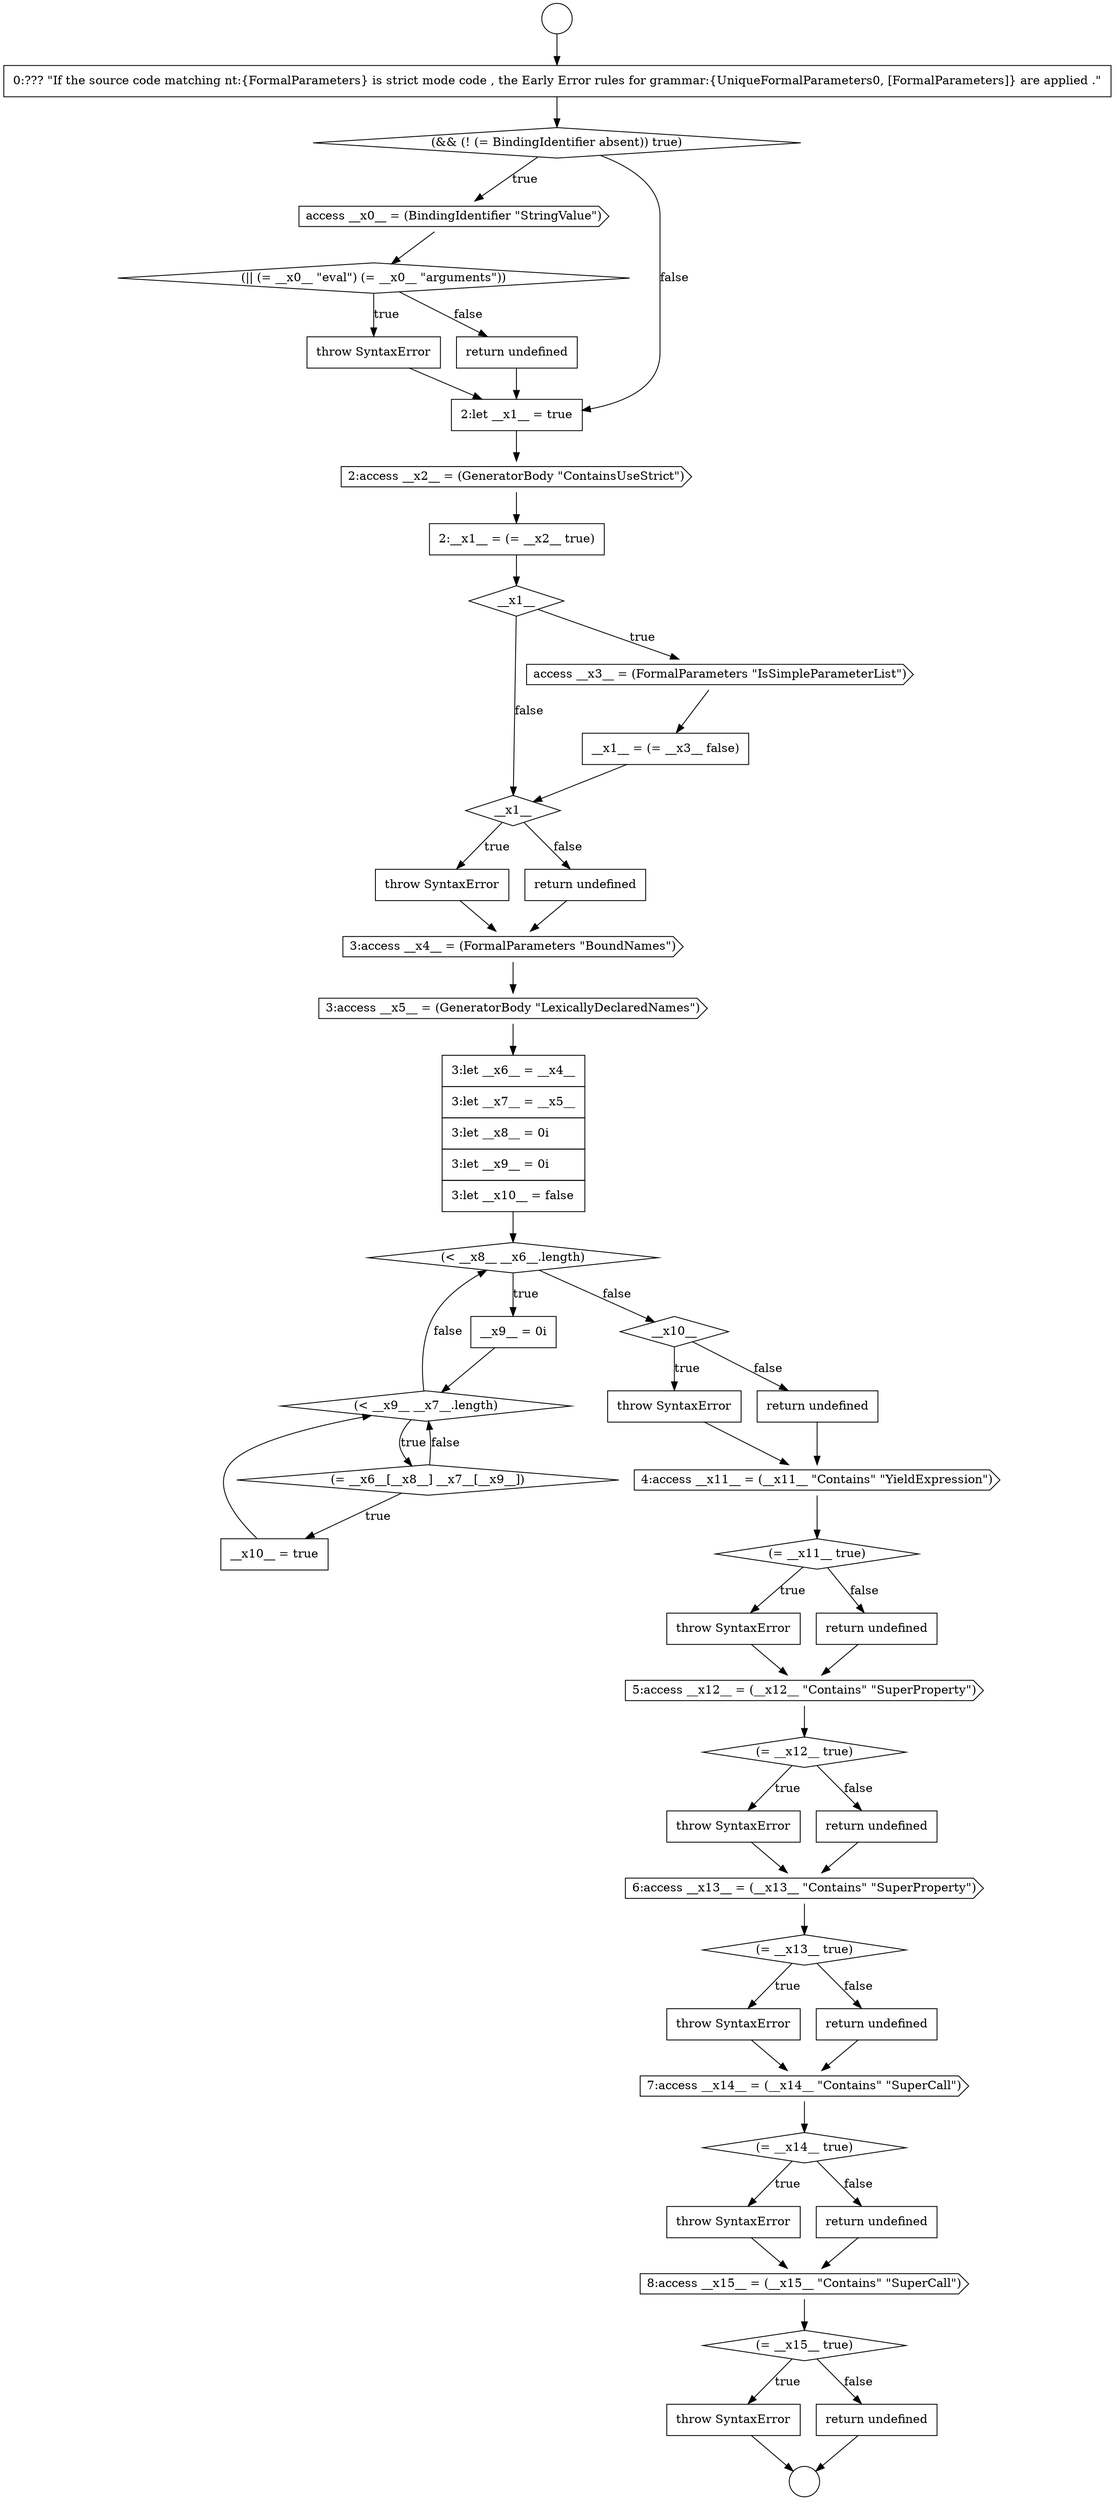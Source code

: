 digraph {
  node20507 [shape=cds, label=<<font color="black">5:access __x12__ = (__x12__ &quot;Contains&quot; &quot;SuperProperty&quot;)</font>> color="black" fillcolor="white" style=filled]
  node20488 [shape=none, margin=0, label=<<font color="black">
    <table border="0" cellborder="1" cellspacing="0" cellpadding="10">
      <tr><td align="left">__x1__ = (= __x3__ false)</td></tr>
    </table>
  </font>> color="black" fillcolor="white" style=filled]
  node20494 [shape=none, margin=0, label=<<font color="black">
    <table border="0" cellborder="1" cellspacing="0" cellpadding="10">
      <tr><td align="left">3:let __x6__ = __x4__</td></tr>
      <tr><td align="left">3:let __x7__ = __x5__</td></tr>
      <tr><td align="left">3:let __x8__ = 0i</td></tr>
      <tr><td align="left">3:let __x9__ = 0i</td></tr>
      <tr><td align="left">3:let __x10__ = false</td></tr>
    </table>
  </font>> color="black" fillcolor="white" style=filled]
  node20499 [shape=none, margin=0, label=<<font color="black">
    <table border="0" cellborder="1" cellspacing="0" cellpadding="10">
      <tr><td align="left">__x10__ = true</td></tr>
    </table>
  </font>> color="black" fillcolor="white" style=filled]
  node20504 [shape=diamond, label=<<font color="black">(= __x11__ true)</font>> color="black" fillcolor="white" style=filled]
  node20476 [shape=circle label=" " color="black" fillcolor="white" style=filled]
  node20490 [shape=none, margin=0, label=<<font color="black">
    <table border="0" cellborder="1" cellspacing="0" cellpadding="10">
      <tr><td align="left">throw SyntaxError</td></tr>
    </table>
  </font>> color="black" fillcolor="white" style=filled]
  node20509 [shape=none, margin=0, label=<<font color="black">
    <table border="0" cellborder="1" cellspacing="0" cellpadding="10">
      <tr><td align="left">throw SyntaxError</td></tr>
    </table>
  </font>> color="black" fillcolor="white" style=filled]
  node20496 [shape=none, margin=0, label=<<font color="black">
    <table border="0" cellborder="1" cellspacing="0" cellpadding="10">
      <tr><td align="left">__x9__ = 0i</td></tr>
    </table>
  </font>> color="black" fillcolor="white" style=filled]
  node20498 [shape=diamond, label=<<font color="black">(= __x6__[__x8__] __x7__[__x9__])</font>> color="black" fillcolor="white" style=filled]
  node20505 [shape=none, margin=0, label=<<font color="black">
    <table border="0" cellborder="1" cellspacing="0" cellpadding="10">
      <tr><td align="left">throw SyntaxError</td></tr>
    </table>
  </font>> color="black" fillcolor="white" style=filled]
  node20503 [shape=cds, label=<<font color="black">4:access __x11__ = (__x11__ &quot;Contains&quot; &quot;YieldExpression&quot;)</font>> color="black" fillcolor="white" style=filled]
  node20516 [shape=diamond, label=<<font color="black">(= __x14__ true)</font>> color="black" fillcolor="white" style=filled]
  node20520 [shape=diamond, label=<<font color="black">(= __x15__ true)</font>> color="black" fillcolor="white" style=filled]
  node20484 [shape=cds, label=<<font color="black">2:access __x2__ = (GeneratorBody &quot;ContainsUseStrict&quot;)</font>> color="black" fillcolor="white" style=filled]
  node20477 [shape=none, margin=0, label=<<font color="black">
    <table border="0" cellborder="1" cellspacing="0" cellpadding="10">
      <tr><td align="left">0:??? &quot;If the source code matching nt:{FormalParameters} is strict mode code , the Early Error rules for grammar:{UniqueFormalParameters0, [FormalParameters]} are applied .&quot;</td></tr>
    </table>
  </font>> color="black" fillcolor="white" style=filled]
  node20511 [shape=cds, label=<<font color="black">6:access __x13__ = (__x13__ &quot;Contains&quot; &quot;SuperProperty&quot;)</font>> color="black" fillcolor="white" style=filled]
  node20508 [shape=diamond, label=<<font color="black">(= __x12__ true)</font>> color="black" fillcolor="white" style=filled]
  node20480 [shape=diamond, label=<<font color="black">(|| (= __x0__ &quot;eval&quot;) (= __x0__ &quot;arguments&quot;))</font>> color="black" fillcolor="white" style=filled]
  node20500 [shape=diamond, label=<<font color="black">__x10__</font>> color="black" fillcolor="white" style=filled]
  node20485 [shape=none, margin=0, label=<<font color="black">
    <table border="0" cellborder="1" cellspacing="0" cellpadding="10">
      <tr><td align="left">2:__x1__ = (= __x2__ true)</td></tr>
    </table>
  </font>> color="black" fillcolor="white" style=filled]
  node20517 [shape=none, margin=0, label=<<font color="black">
    <table border="0" cellborder="1" cellspacing="0" cellpadding="10">
      <tr><td align="left">throw SyntaxError</td></tr>
    </table>
  </font>> color="black" fillcolor="white" style=filled]
  node20521 [shape=none, margin=0, label=<<font color="black">
    <table border="0" cellborder="1" cellspacing="0" cellpadding="10">
      <tr><td align="left">throw SyntaxError</td></tr>
    </table>
  </font>> color="black" fillcolor="white" style=filled]
  node20481 [shape=none, margin=0, label=<<font color="black">
    <table border="0" cellborder="1" cellspacing="0" cellpadding="10">
      <tr><td align="left">throw SyntaxError</td></tr>
    </table>
  </font>> color="black" fillcolor="white" style=filled]
  node20513 [shape=none, margin=0, label=<<font color="black">
    <table border="0" cellborder="1" cellspacing="0" cellpadding="10">
      <tr><td align="left">throw SyntaxError</td></tr>
    </table>
  </font>> color="black" fillcolor="white" style=filled]
  node20493 [shape=cds, label=<<font color="black">3:access __x5__ = (GeneratorBody &quot;LexicallyDeclaredNames&quot;)</font>> color="black" fillcolor="white" style=filled]
  node20510 [shape=none, margin=0, label=<<font color="black">
    <table border="0" cellborder="1" cellspacing="0" cellpadding="10">
      <tr><td align="left">return undefined</td></tr>
    </table>
  </font>> color="black" fillcolor="white" style=filled]
  node20486 [shape=diamond, label=<<font color="black">__x1__</font>> color="black" fillcolor="white" style=filled]
  node20475 [shape=circle label=" " color="black" fillcolor="white" style=filled]
  node20501 [shape=none, margin=0, label=<<font color="black">
    <table border="0" cellborder="1" cellspacing="0" cellpadding="10">
      <tr><td align="left">throw SyntaxError</td></tr>
    </table>
  </font>> color="black" fillcolor="white" style=filled]
  node20518 [shape=none, margin=0, label=<<font color="black">
    <table border="0" cellborder="1" cellspacing="0" cellpadding="10">
      <tr><td align="left">return undefined</td></tr>
    </table>
  </font>> color="black" fillcolor="white" style=filled]
  node20482 [shape=none, margin=0, label=<<font color="black">
    <table border="0" cellborder="1" cellspacing="0" cellpadding="10">
      <tr><td align="left">return undefined</td></tr>
    </table>
  </font>> color="black" fillcolor="white" style=filled]
  node20479 [shape=cds, label=<<font color="black">access __x0__ = (BindingIdentifier &quot;StringValue&quot;)</font>> color="black" fillcolor="white" style=filled]
  node20497 [shape=diamond, label=<<font color="black">(&lt; __x9__ __x7__.length)</font>> color="black" fillcolor="white" style=filled]
  node20522 [shape=none, margin=0, label=<<font color="black">
    <table border="0" cellborder="1" cellspacing="0" cellpadding="10">
      <tr><td align="left">return undefined</td></tr>
    </table>
  </font>> color="black" fillcolor="white" style=filled]
  node20514 [shape=none, margin=0, label=<<font color="black">
    <table border="0" cellborder="1" cellspacing="0" cellpadding="10">
      <tr><td align="left">return undefined</td></tr>
    </table>
  </font>> color="black" fillcolor="white" style=filled]
  node20506 [shape=none, margin=0, label=<<font color="black">
    <table border="0" cellborder="1" cellspacing="0" cellpadding="10">
      <tr><td align="left">return undefined</td></tr>
    </table>
  </font>> color="black" fillcolor="white" style=filled]
  node20489 [shape=diamond, label=<<font color="black">__x1__</font>> color="black" fillcolor="white" style=filled]
  node20483 [shape=none, margin=0, label=<<font color="black">
    <table border="0" cellborder="1" cellspacing="0" cellpadding="10">
      <tr><td align="left">2:let __x1__ = true</td></tr>
    </table>
  </font>> color="black" fillcolor="white" style=filled]
  node20519 [shape=cds, label=<<font color="black">8:access __x15__ = (__x15__ &quot;Contains&quot; &quot;SuperCall&quot;)</font>> color="black" fillcolor="white" style=filled]
  node20478 [shape=diamond, label=<<font color="black">(&amp;&amp; (! (= BindingIdentifier absent)) true)</font>> color="black" fillcolor="white" style=filled]
  node20502 [shape=none, margin=0, label=<<font color="black">
    <table border="0" cellborder="1" cellspacing="0" cellpadding="10">
      <tr><td align="left">return undefined</td></tr>
    </table>
  </font>> color="black" fillcolor="white" style=filled]
  node20487 [shape=cds, label=<<font color="black">access __x3__ = (FormalParameters &quot;IsSimpleParameterList&quot;)</font>> color="black" fillcolor="white" style=filled]
  node20491 [shape=none, margin=0, label=<<font color="black">
    <table border="0" cellborder="1" cellspacing="0" cellpadding="10">
      <tr><td align="left">return undefined</td></tr>
    </table>
  </font>> color="black" fillcolor="white" style=filled]
  node20495 [shape=diamond, label=<<font color="black">(&lt; __x8__ __x6__.length)</font>> color="black" fillcolor="white" style=filled]
  node20492 [shape=cds, label=<<font color="black">3:access __x4__ = (FormalParameters &quot;BoundNames&quot;)</font>> color="black" fillcolor="white" style=filled]
  node20515 [shape=cds, label=<<font color="black">7:access __x14__ = (__x14__ &quot;Contains&quot; &quot;SuperCall&quot;)</font>> color="black" fillcolor="white" style=filled]
  node20512 [shape=diamond, label=<<font color="black">(= __x13__ true)</font>> color="black" fillcolor="white" style=filled]
  node20517 -> node20519 [ color="black"]
  node20488 -> node20489 [ color="black"]
  node20491 -> node20492 [ color="black"]
  node20478 -> node20479 [label=<<font color="black">true</font>> color="black"]
  node20478 -> node20483 [label=<<font color="black">false</font>> color="black"]
  node20518 -> node20519 [ color="black"]
  node20519 -> node20520 [ color="black"]
  node20493 -> node20494 [ color="black"]
  node20511 -> node20512 [ color="black"]
  node20480 -> node20481 [label=<<font color="black">true</font>> color="black"]
  node20480 -> node20482 [label=<<font color="black">false</font>> color="black"]
  node20513 -> node20515 [ color="black"]
  node20479 -> node20480 [ color="black"]
  node20510 -> node20511 [ color="black"]
  node20486 -> node20487 [label=<<font color="black">true</font>> color="black"]
  node20486 -> node20489 [label=<<font color="black">false</font>> color="black"]
  node20483 -> node20484 [ color="black"]
  node20498 -> node20499 [label=<<font color="black">true</font>> color="black"]
  node20498 -> node20497 [label=<<font color="black">false</font>> color="black"]
  node20492 -> node20493 [ color="black"]
  node20494 -> node20495 [ color="black"]
  node20509 -> node20511 [ color="black"]
  node20477 -> node20478 [ color="black"]
  node20508 -> node20509 [label=<<font color="black">true</font>> color="black"]
  node20508 -> node20510 [label=<<font color="black">false</font>> color="black"]
  node20482 -> node20483 [ color="black"]
  node20475 -> node20477 [ color="black"]
  node20512 -> node20513 [label=<<font color="black">true</font>> color="black"]
  node20512 -> node20514 [label=<<font color="black">false</font>> color="black"]
  node20481 -> node20483 [ color="black"]
  node20516 -> node20517 [label=<<font color="black">true</font>> color="black"]
  node20516 -> node20518 [label=<<font color="black">false</font>> color="black"]
  node20514 -> node20515 [ color="black"]
  node20495 -> node20496 [label=<<font color="black">true</font>> color="black"]
  node20495 -> node20500 [label=<<font color="black">false</font>> color="black"]
  node20502 -> node20503 [ color="black"]
  node20496 -> node20497 [ color="black"]
  node20490 -> node20492 [ color="black"]
  node20515 -> node20516 [ color="black"]
  node20485 -> node20486 [ color="black"]
  node20505 -> node20507 [ color="black"]
  node20503 -> node20504 [ color="black"]
  node20487 -> node20488 [ color="black"]
  node20484 -> node20485 [ color="black"]
  node20501 -> node20503 [ color="black"]
  node20522 -> node20476 [ color="black"]
  node20520 -> node20521 [label=<<font color="black">true</font>> color="black"]
  node20520 -> node20522 [label=<<font color="black">false</font>> color="black"]
  node20500 -> node20501 [label=<<font color="black">true</font>> color="black"]
  node20500 -> node20502 [label=<<font color="black">false</font>> color="black"]
  node20504 -> node20505 [label=<<font color="black">true</font>> color="black"]
  node20504 -> node20506 [label=<<font color="black">false</font>> color="black"]
  node20521 -> node20476 [ color="black"]
  node20506 -> node20507 [ color="black"]
  node20489 -> node20490 [label=<<font color="black">true</font>> color="black"]
  node20489 -> node20491 [label=<<font color="black">false</font>> color="black"]
  node20497 -> node20498 [label=<<font color="black">true</font>> color="black"]
  node20497 -> node20495 [label=<<font color="black">false</font>> color="black"]
  node20507 -> node20508 [ color="black"]
  node20499 -> node20497 [ color="black"]
}

